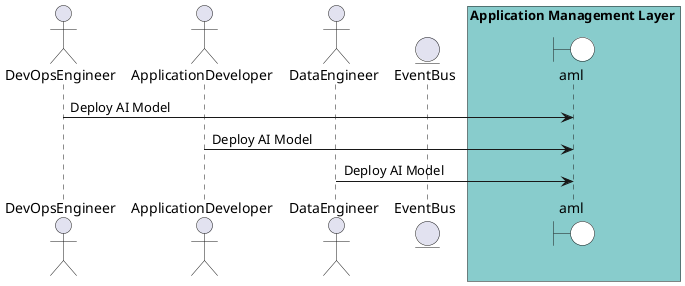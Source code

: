 @startuml

actor "DevOpsEngineer"

actor "ApplicationDeveloper"

actor "DataEngineer"


entity EventBus

box Application Management Layer #88cccc
    boundary aml #white
end box



"DevOpsEngineer" -> aml: Deploy AI Model


"ApplicationDeveloper" -> aml: Deploy AI Model


"DataEngineer" -> aml: Deploy AI Model



@enduml
